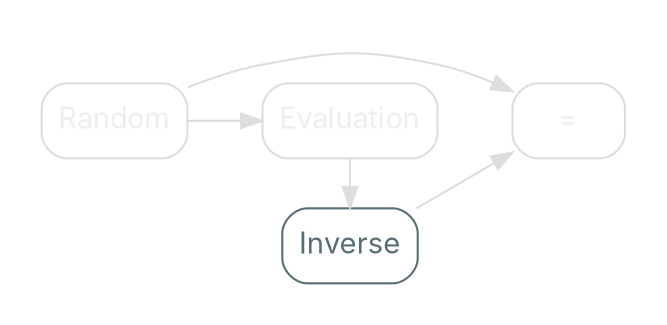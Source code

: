 digraph {
    bgcolor=transparent
    rankdir=LR

    // Default theme: enabled
    node[shape="rectangle" style="rounded,filled" color="#586E75" fillcolor="#ffffff" fontcolor="#586E75" fontname="Inter,Arial"]
    edge[color="#586E75" fontcolor="#000000" fontname="Inter,Arial" fontsize=11]

    subgraph cluster_0 {
        color=transparent
        Input[label="Random" color="#dddddd" fontcolor="#eeeeee"]
        Evaluation[color="#dddddd" fontcolor="#eeeeee"]
        Analysis[label="=" color="#dddddd" fontcolor="#eeeeee"]
    }

    subgraph cluster_1 {
        color=transparent
        Invis[style=invis]
        Inverse
    }

    Input -> Invis[constraint=false style=invis]
    Invis -> Inverse[style=invis]

    Input -> Evaluation[color="#dddddd"]
    Evaluation -> Analysis[style=invis]
    Evaluation -> Inverse[constraint=false color="#dddddd"]
    Inverse -> Analysis[color="#dddddd"]
    Input -> Analysis[constraint=false color="#dddddd"]
}
